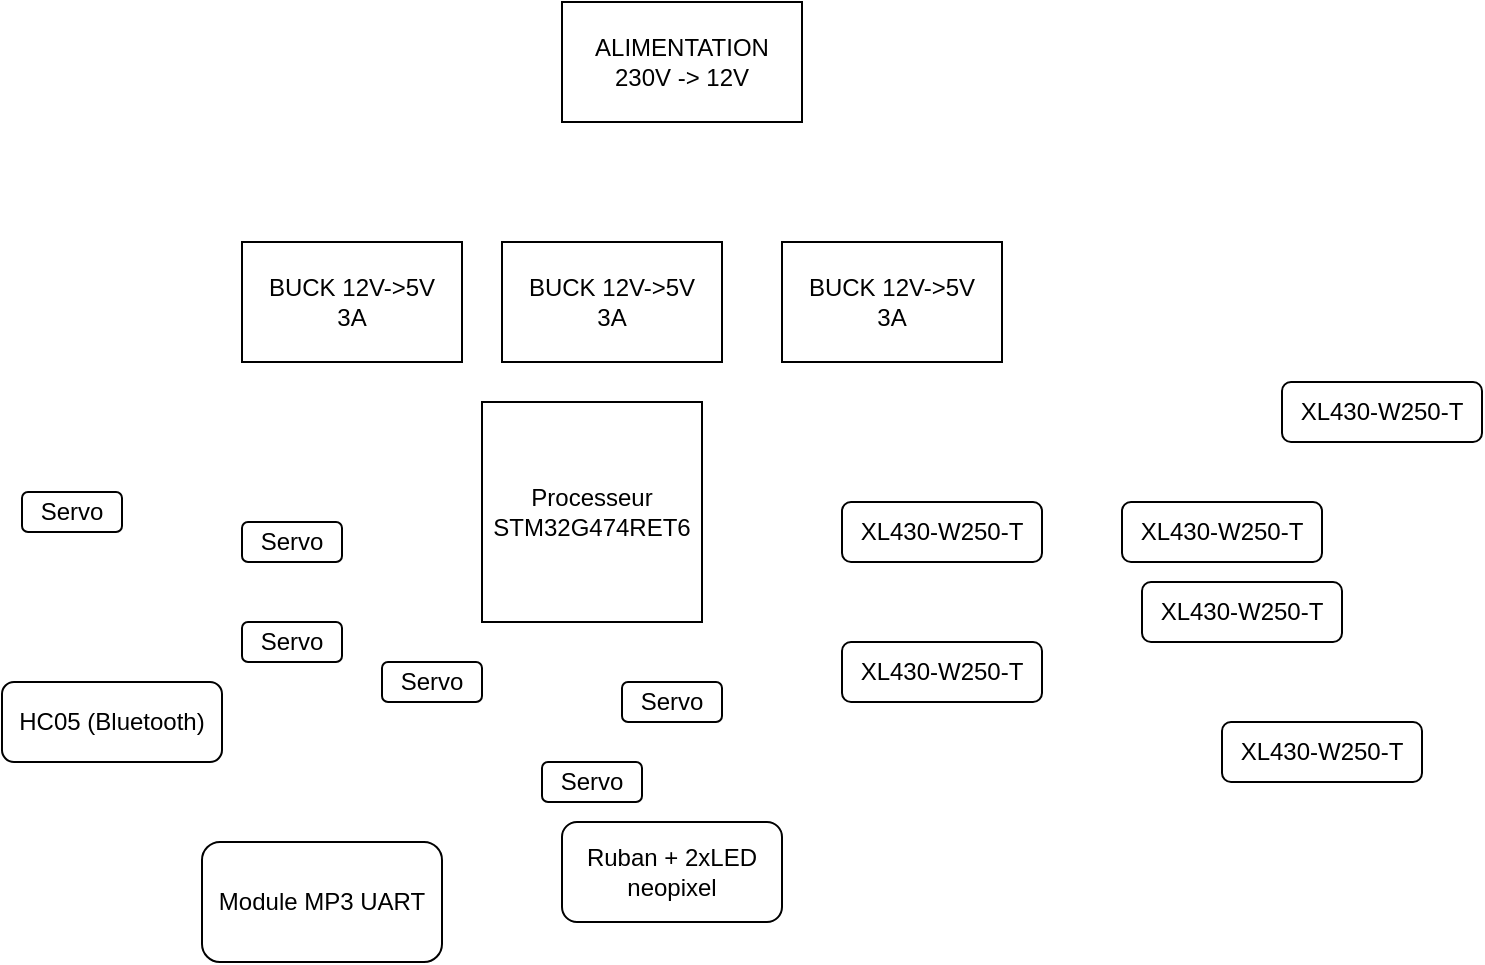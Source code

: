 <mxfile version="24.7.17">
  <diagram name="Page-1" id="Il3hR-bFF0VZGjzeg4-n">
    <mxGraphModel dx="941" dy="631" grid="1" gridSize="10" guides="1" tooltips="1" connect="1" arrows="1" fold="1" page="1" pageScale="1" pageWidth="850" pageHeight="1100" math="0" shadow="0">
      <root>
        <mxCell id="0" />
        <mxCell id="1" parent="0" />
        <mxCell id="X2XiIL5ZbUA2EVZVHNgU-1" value="&lt;div&gt;ALIMENTATION&lt;/div&gt;&lt;div&gt;230V -&amp;gt; 12V&lt;br&gt;&lt;/div&gt;" style="rounded=0;whiteSpace=wrap;html=1;" vertex="1" parent="1">
          <mxGeometry x="330" y="120" width="120" height="60" as="geometry" />
        </mxCell>
        <mxCell id="X2XiIL5ZbUA2EVZVHNgU-2" value="&lt;div&gt;BUCK 12V-&amp;gt;5V&lt;/div&gt;3A" style="rounded=0;whiteSpace=wrap;html=1;" vertex="1" parent="1">
          <mxGeometry x="170" y="240" width="110" height="60" as="geometry" />
        </mxCell>
        <mxCell id="X2XiIL5ZbUA2EVZVHNgU-3" value="&lt;div&gt;BUCK 12V-&amp;gt;5V&lt;/div&gt;&lt;div&gt;3A&lt;br&gt;&lt;/div&gt;" style="rounded=0;whiteSpace=wrap;html=1;" vertex="1" parent="1">
          <mxGeometry x="300" y="240" width="110" height="60" as="geometry" />
        </mxCell>
        <mxCell id="X2XiIL5ZbUA2EVZVHNgU-4" value="&lt;div&gt;BUCK 12V-&amp;gt;5V&lt;/div&gt;&lt;div&gt;3A&lt;br&gt;&lt;/div&gt;" style="rounded=0;whiteSpace=wrap;html=1;" vertex="1" parent="1">
          <mxGeometry x="440" y="240" width="110" height="60" as="geometry" />
        </mxCell>
        <mxCell id="X2XiIL5ZbUA2EVZVHNgU-5" value="&lt;div&gt;Processeur&lt;/div&gt;&lt;div&gt;STM32G474RET6&lt;br&gt;&lt;/div&gt;" style="whiteSpace=wrap;html=1;aspect=fixed;" vertex="1" parent="1">
          <mxGeometry x="290" y="320" width="110" height="110" as="geometry" />
        </mxCell>
        <mxCell id="X2XiIL5ZbUA2EVZVHNgU-11" value="Servo" style="rounded=1;whiteSpace=wrap;html=1;" vertex="1" parent="1">
          <mxGeometry x="60" y="365" width="50" height="20" as="geometry" />
        </mxCell>
        <mxCell id="X2XiIL5ZbUA2EVZVHNgU-12" value="Servo" style="rounded=1;whiteSpace=wrap;html=1;" vertex="1" parent="1">
          <mxGeometry x="170" y="380" width="50" height="20" as="geometry" />
        </mxCell>
        <mxCell id="X2XiIL5ZbUA2EVZVHNgU-13" value="Servo" style="rounded=1;whiteSpace=wrap;html=1;" vertex="1" parent="1">
          <mxGeometry x="170" y="430" width="50" height="20" as="geometry" />
        </mxCell>
        <mxCell id="X2XiIL5ZbUA2EVZVHNgU-14" value="Servo" style="rounded=1;whiteSpace=wrap;html=1;" vertex="1" parent="1">
          <mxGeometry x="240" y="450" width="50" height="20" as="geometry" />
        </mxCell>
        <mxCell id="X2XiIL5ZbUA2EVZVHNgU-15" value="Servo" style="rounded=1;whiteSpace=wrap;html=1;" vertex="1" parent="1">
          <mxGeometry x="360" y="460" width="50" height="20" as="geometry" />
        </mxCell>
        <mxCell id="X2XiIL5ZbUA2EVZVHNgU-16" value="Servo" style="rounded=1;whiteSpace=wrap;html=1;" vertex="1" parent="1">
          <mxGeometry x="320" y="500" width="50" height="20" as="geometry" />
        </mxCell>
        <mxCell id="X2XiIL5ZbUA2EVZVHNgU-17" value="XL430-W250-T" style="rounded=1;whiteSpace=wrap;html=1;" vertex="1" parent="1">
          <mxGeometry x="470" y="370" width="100" height="30" as="geometry" />
        </mxCell>
        <mxCell id="X2XiIL5ZbUA2EVZVHNgU-23" value="XL430-W250-T" style="rounded=1;whiteSpace=wrap;html=1;" vertex="1" parent="1">
          <mxGeometry x="620" y="410" width="100" height="30" as="geometry" />
        </mxCell>
        <mxCell id="X2XiIL5ZbUA2EVZVHNgU-24" value="XL430-W250-T" style="rounded=1;whiteSpace=wrap;html=1;" vertex="1" parent="1">
          <mxGeometry x="470" y="440" width="100" height="30" as="geometry" />
        </mxCell>
        <mxCell id="X2XiIL5ZbUA2EVZVHNgU-25" value="XL430-W250-T" style="rounded=1;whiteSpace=wrap;html=1;" vertex="1" parent="1">
          <mxGeometry x="610" y="370" width="100" height="30" as="geometry" />
        </mxCell>
        <mxCell id="X2XiIL5ZbUA2EVZVHNgU-26" value="XL430-W250-T" style="rounded=1;whiteSpace=wrap;html=1;" vertex="1" parent="1">
          <mxGeometry x="690" y="310" width="100" height="30" as="geometry" />
        </mxCell>
        <mxCell id="X2XiIL5ZbUA2EVZVHNgU-27" value="XL430-W250-T" style="rounded=1;whiteSpace=wrap;html=1;" vertex="1" parent="1">
          <mxGeometry x="660" y="480" width="100" height="30" as="geometry" />
        </mxCell>
        <mxCell id="X2XiIL5ZbUA2EVZVHNgU-28" value="HC05 (Bluetooth)" style="rounded=1;whiteSpace=wrap;html=1;" vertex="1" parent="1">
          <mxGeometry x="50" y="460" width="110" height="40" as="geometry" />
        </mxCell>
        <mxCell id="X2XiIL5ZbUA2EVZVHNgU-29" value="Ruban + 2xLED neopixel" style="rounded=1;whiteSpace=wrap;html=1;" vertex="1" parent="1">
          <mxGeometry x="330" y="530" width="110" height="50" as="geometry" />
        </mxCell>
        <mxCell id="X2XiIL5ZbUA2EVZVHNgU-30" value="Module MP3 UART" style="rounded=1;whiteSpace=wrap;html=1;" vertex="1" parent="1">
          <mxGeometry x="150" y="540" width="120" height="60" as="geometry" />
        </mxCell>
      </root>
    </mxGraphModel>
  </diagram>
</mxfile>

